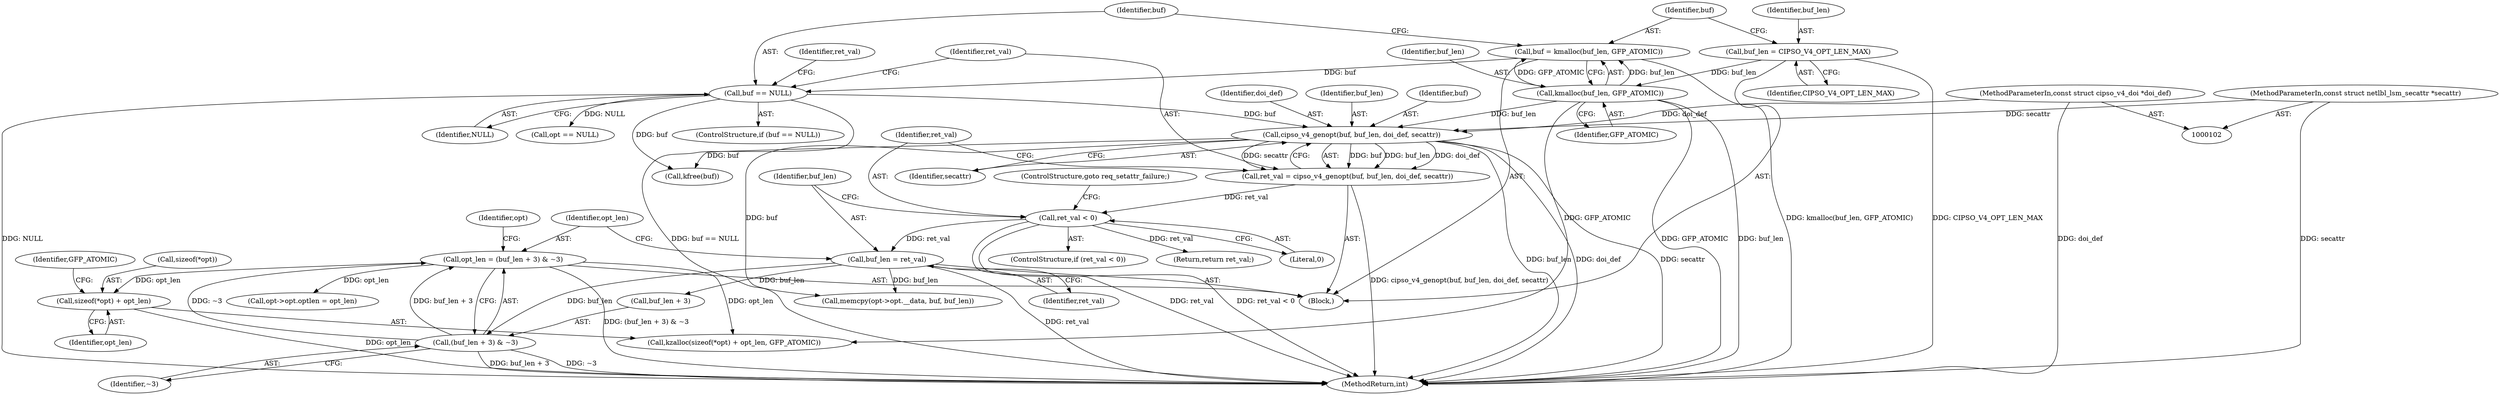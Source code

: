 digraph "0_linux_f6d8bd051c391c1c0458a30b2a7abcd939329259_7@API" {
"1000166" [label="(Call,sizeof(*opt) + opt_len)"];
"1000156" [label="(Call,opt_len = (buf_len + 3) & ~3)"];
"1000158" [label="(Call,(buf_len + 3) & ~3)"];
"1000153" [label="(Call,buf_len = ret_val)"];
"1000149" [label="(Call,ret_val < 0)"];
"1000141" [label="(Call,ret_val = cipso_v4_genopt(buf, buf_len, doi_def, secattr))"];
"1000143" [label="(Call,cipso_v4_genopt(buf, buf_len, doi_def, secattr))"];
"1000132" [label="(Call,buf == NULL)"];
"1000126" [label="(Call,buf = kmalloc(buf_len, GFP_ATOMIC))"];
"1000128" [label="(Call,kmalloc(buf_len, GFP_ATOMIC))"];
"1000123" [label="(Call,buf_len = CIPSO_V4_OPT_LEN_MAX)"];
"1000104" [label="(MethodParameterIn,const struct cipso_v4_doi *doi_def)"];
"1000105" [label="(MethodParameterIn,const struct netlbl_lsm_secattr *secattr)"];
"1000150" [label="(Identifier,ret_val)"];
"1000137" [label="(Identifier,ret_val)"];
"1000124" [label="(Identifier,buf_len)"];
"1000171" [label="(Identifier,GFP_ATOMIC)"];
"1000149" [label="(Call,ret_val < 0)"];
"1000141" [label="(Call,ret_val = cipso_v4_genopt(buf, buf_len, doi_def, secattr))"];
"1000151" [label="(Literal,0)"];
"1000126" [label="(Call,buf = kmalloc(buf_len, GFP_ATOMIC))"];
"1000162" [label="(Identifier,~3)"];
"1000153" [label="(Call,buf_len = ret_val)"];
"1000167" [label="(Call,sizeof(*opt))"];
"1000147" [label="(Identifier,secattr)"];
"1000146" [label="(Identifier,doi_def)"];
"1000156" [label="(Call,opt_len = (buf_len + 3) & ~3)"];
"1000129" [label="(Identifier,buf_len)"];
"1000165" [label="(Call,kzalloc(sizeof(*opt) + opt_len, GFP_ATOMIC))"];
"1000164" [label="(Identifier,opt)"];
"1000233" [label="(Call,kfree(buf))"];
"1000152" [label="(ControlStructure,goto req_setattr_failure;)"];
"1000127" [label="(Identifier,buf)"];
"1000157" [label="(Identifier,opt_len)"];
"1000105" [label="(MethodParameterIn,const struct netlbl_lsm_secattr *secattr)"];
"1000182" [label="(Call,memcpy(opt->opt.__data, buf, buf_len))"];
"1000125" [label="(Identifier,CIPSO_V4_OPT_LEN_MAX)"];
"1000159" [label="(Call,buf_len + 3)"];
"1000170" [label="(Identifier,opt_len)"];
"1000190" [label="(Call,opt->opt.optlen = opt_len)"];
"1000143" [label="(Call,cipso_v4_genopt(buf, buf_len, doi_def, secattr))"];
"1000131" [label="(ControlStructure,if (buf == NULL))"];
"1000132" [label="(Call,buf == NULL)"];
"1000166" [label="(Call,sizeof(*opt) + opt_len)"];
"1000104" [label="(MethodParameterIn,const struct cipso_v4_doi *doi_def)"];
"1000148" [label="(ControlStructure,if (ret_val < 0))"];
"1000106" [label="(Block,)"];
"1000155" [label="(Identifier,ret_val)"];
"1000128" [label="(Call,kmalloc(buf_len, GFP_ATOMIC))"];
"1000158" [label="(Call,(buf_len + 3) & ~3)"];
"1000133" [label="(Identifier,buf)"];
"1000173" [label="(Call,opt == NULL)"];
"1000123" [label="(Call,buf_len = CIPSO_V4_OPT_LEN_MAX)"];
"1000237" [label="(Return,return ret_val;)"];
"1000134" [label="(Identifier,NULL)"];
"1000145" [label="(Identifier,buf_len)"];
"1000154" [label="(Identifier,buf_len)"];
"1000142" [label="(Identifier,ret_val)"];
"1000239" [label="(MethodReturn,int)"];
"1000144" [label="(Identifier,buf)"];
"1000130" [label="(Identifier,GFP_ATOMIC)"];
"1000166" -> "1000165"  [label="AST: "];
"1000166" -> "1000170"  [label="CFG: "];
"1000167" -> "1000166"  [label="AST: "];
"1000170" -> "1000166"  [label="AST: "];
"1000171" -> "1000166"  [label="CFG: "];
"1000166" -> "1000239"  [label="DDG: opt_len"];
"1000156" -> "1000166"  [label="DDG: opt_len"];
"1000156" -> "1000106"  [label="AST: "];
"1000156" -> "1000158"  [label="CFG: "];
"1000157" -> "1000156"  [label="AST: "];
"1000158" -> "1000156"  [label="AST: "];
"1000164" -> "1000156"  [label="CFG: "];
"1000156" -> "1000239"  [label="DDG: (buf_len + 3) & ~3"];
"1000158" -> "1000156"  [label="DDG: buf_len + 3"];
"1000158" -> "1000156"  [label="DDG: ~3"];
"1000156" -> "1000165"  [label="DDG: opt_len"];
"1000156" -> "1000190"  [label="DDG: opt_len"];
"1000158" -> "1000162"  [label="CFG: "];
"1000159" -> "1000158"  [label="AST: "];
"1000162" -> "1000158"  [label="AST: "];
"1000158" -> "1000239"  [label="DDG: buf_len + 3"];
"1000158" -> "1000239"  [label="DDG: ~3"];
"1000153" -> "1000158"  [label="DDG: buf_len"];
"1000153" -> "1000106"  [label="AST: "];
"1000153" -> "1000155"  [label="CFG: "];
"1000154" -> "1000153"  [label="AST: "];
"1000155" -> "1000153"  [label="AST: "];
"1000157" -> "1000153"  [label="CFG: "];
"1000153" -> "1000239"  [label="DDG: ret_val"];
"1000149" -> "1000153"  [label="DDG: ret_val"];
"1000153" -> "1000159"  [label="DDG: buf_len"];
"1000153" -> "1000182"  [label="DDG: buf_len"];
"1000149" -> "1000148"  [label="AST: "];
"1000149" -> "1000151"  [label="CFG: "];
"1000150" -> "1000149"  [label="AST: "];
"1000151" -> "1000149"  [label="AST: "];
"1000152" -> "1000149"  [label="CFG: "];
"1000154" -> "1000149"  [label="CFG: "];
"1000149" -> "1000239"  [label="DDG: ret_val < 0"];
"1000149" -> "1000239"  [label="DDG: ret_val"];
"1000141" -> "1000149"  [label="DDG: ret_val"];
"1000149" -> "1000237"  [label="DDG: ret_val"];
"1000141" -> "1000106"  [label="AST: "];
"1000141" -> "1000143"  [label="CFG: "];
"1000142" -> "1000141"  [label="AST: "];
"1000143" -> "1000141"  [label="AST: "];
"1000150" -> "1000141"  [label="CFG: "];
"1000141" -> "1000239"  [label="DDG: cipso_v4_genopt(buf, buf_len, doi_def, secattr)"];
"1000143" -> "1000141"  [label="DDG: buf"];
"1000143" -> "1000141"  [label="DDG: buf_len"];
"1000143" -> "1000141"  [label="DDG: doi_def"];
"1000143" -> "1000141"  [label="DDG: secattr"];
"1000143" -> "1000147"  [label="CFG: "];
"1000144" -> "1000143"  [label="AST: "];
"1000145" -> "1000143"  [label="AST: "];
"1000146" -> "1000143"  [label="AST: "];
"1000147" -> "1000143"  [label="AST: "];
"1000143" -> "1000239"  [label="DDG: buf_len"];
"1000143" -> "1000239"  [label="DDG: doi_def"];
"1000143" -> "1000239"  [label="DDG: secattr"];
"1000132" -> "1000143"  [label="DDG: buf"];
"1000128" -> "1000143"  [label="DDG: buf_len"];
"1000104" -> "1000143"  [label="DDG: doi_def"];
"1000105" -> "1000143"  [label="DDG: secattr"];
"1000143" -> "1000182"  [label="DDG: buf"];
"1000143" -> "1000233"  [label="DDG: buf"];
"1000132" -> "1000131"  [label="AST: "];
"1000132" -> "1000134"  [label="CFG: "];
"1000133" -> "1000132"  [label="AST: "];
"1000134" -> "1000132"  [label="AST: "];
"1000137" -> "1000132"  [label="CFG: "];
"1000142" -> "1000132"  [label="CFG: "];
"1000132" -> "1000239"  [label="DDG: buf == NULL"];
"1000132" -> "1000239"  [label="DDG: NULL"];
"1000126" -> "1000132"  [label="DDG: buf"];
"1000132" -> "1000173"  [label="DDG: NULL"];
"1000132" -> "1000233"  [label="DDG: buf"];
"1000126" -> "1000106"  [label="AST: "];
"1000126" -> "1000128"  [label="CFG: "];
"1000127" -> "1000126"  [label="AST: "];
"1000128" -> "1000126"  [label="AST: "];
"1000133" -> "1000126"  [label="CFG: "];
"1000126" -> "1000239"  [label="DDG: kmalloc(buf_len, GFP_ATOMIC)"];
"1000128" -> "1000126"  [label="DDG: buf_len"];
"1000128" -> "1000126"  [label="DDG: GFP_ATOMIC"];
"1000128" -> "1000130"  [label="CFG: "];
"1000129" -> "1000128"  [label="AST: "];
"1000130" -> "1000128"  [label="AST: "];
"1000128" -> "1000239"  [label="DDG: GFP_ATOMIC"];
"1000128" -> "1000239"  [label="DDG: buf_len"];
"1000123" -> "1000128"  [label="DDG: buf_len"];
"1000128" -> "1000165"  [label="DDG: GFP_ATOMIC"];
"1000123" -> "1000106"  [label="AST: "];
"1000123" -> "1000125"  [label="CFG: "];
"1000124" -> "1000123"  [label="AST: "];
"1000125" -> "1000123"  [label="AST: "];
"1000127" -> "1000123"  [label="CFG: "];
"1000123" -> "1000239"  [label="DDG: CIPSO_V4_OPT_LEN_MAX"];
"1000104" -> "1000102"  [label="AST: "];
"1000104" -> "1000239"  [label="DDG: doi_def"];
"1000105" -> "1000102"  [label="AST: "];
"1000105" -> "1000239"  [label="DDG: secattr"];
}
